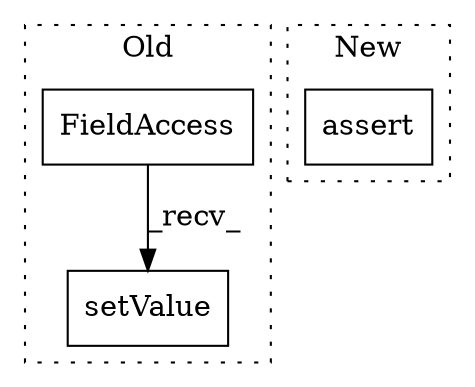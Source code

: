 digraph G {
subgraph cluster0 {
1 [label="setValue" a="32" s="2776,2801" l="9,1" shape="box"];
3 [label="FieldAccess" a="22" s="2760" l="15" shape="box"];
label = "Old";
style="dotted";
}
subgraph cluster1 {
2 [label="assert" a="6" s="6186" l="7" shape="box"];
label = "New";
style="dotted";
}
3 -> 1 [label="_recv_"];
}